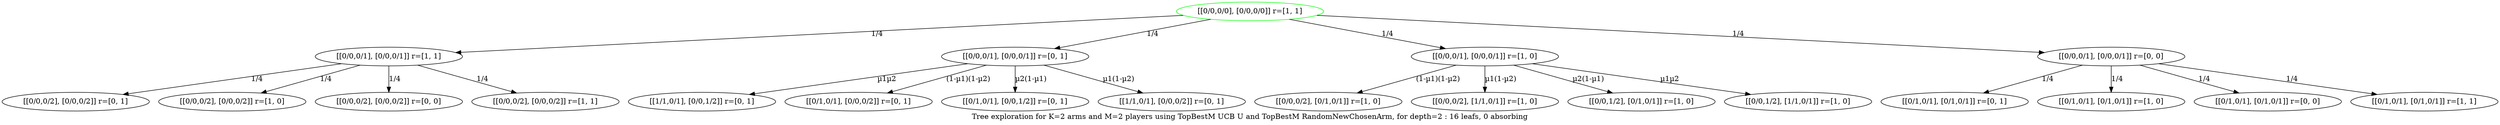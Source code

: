 digraph {
	overlap=false
	label="Tree exploration for K=2 arms and M=2 players using TopBestM UCB U and TopBestM RandomNewChosenArm, for depth=2 : 16 leafs, 0 absorbing"
	0 [label="[[0/0,0/0], [0/0,0/0]] r=[1, 1]" color=green]
	0 -> 1 [label="1/4" color=black]
	0 -> 2 [label="1/4" color=black]
	0 -> 3 [label="1/4" color=black]
	0 -> 4 [label="1/4" color=black]
	1 [label="[[0/0,0/1], [0/0,0/1]] r=[1, 1]"]
	1 -> 5 [label="1/4" color=black]
	1 -> 6 [label="1/4" color=black]
	1 -> 7 [label="1/4" color=black]
	1 -> 8 [label="1/4" color=black]
	2 [label="[[0/0,0/1], [0/0,0/1]] r=[0, 1]"]
	2 -> 9 [label="µ1µ2" color=black]
	2 -> 10 [label="(1-µ1)(1-µ2)" color=black]
	2 -> 11 [label="µ2(1-µ1)" color=black]
	2 -> 12 [label="µ1(1-µ2)" color=black]
	3 [label="[[0/0,0/1], [0/0,0/1]] r=[1, 0]"]
	3 -> 13 [label="(1-µ1)(1-µ2)" color=black]
	3 -> 14 [label="µ1(1-µ2)" color=black]
	3 -> 15 [label="µ2(1-µ1)" color=black]
	3 -> 16 [label="µ1µ2" color=black]
	4 [label="[[0/0,0/1], [0/0,0/1]] r=[0, 0]"]
	4 -> 17 [label="1/4" color=black]
	4 -> 18 [label="1/4" color=black]
	4 -> 19 [label="1/4" color=black]
	4 -> 20 [label="1/4" color=black]
	5 [label="[[0/0,0/2], [0/0,0/2]] r=[0, 1]"]
	6 [label="[[0/0,0/2], [0/0,0/2]] r=[1, 0]"]
	7 [label="[[0/0,0/2], [0/0,0/2]] r=[0, 0]"]
	8 [label="[[0/0,0/2], [0/0,0/2]] r=[1, 1]"]
	9 [label="[[1/1,0/1], [0/0,1/2]] r=[0, 1]"]
	10 [label="[[0/1,0/1], [0/0,0/2]] r=[0, 1]"]
	11 [label="[[0/1,0/1], [0/0,1/2]] r=[0, 1]"]
	12 [label="[[1/1,0/1], [0/0,0/2]] r=[0, 1]"]
	13 [label="[[0/0,0/2], [0/1,0/1]] r=[1, 0]"]
	14 [label="[[0/0,0/2], [1/1,0/1]] r=[1, 0]"]
	15 [label="[[0/0,1/2], [0/1,0/1]] r=[1, 0]"]
	16 [label="[[0/0,1/2], [1/1,0/1]] r=[1, 0]"]
	17 [label="[[0/1,0/1], [0/1,0/1]] r=[0, 1]"]
	18 [label="[[0/1,0/1], [0/1,0/1]] r=[1, 0]"]
	19 [label="[[0/1,0/1], [0/1,0/1]] r=[0, 0]"]
	20 [label="[[0/1,0/1], [0/1,0/1]] r=[1, 1]"]
}
